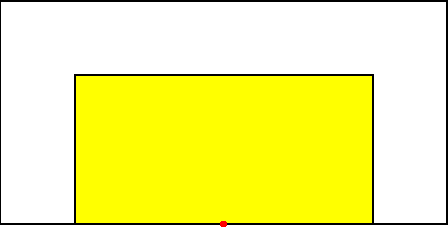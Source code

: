 size(0,4cm);


pair center(path g) {return 0.5*(min(g)+max(g));}
pair bottom(path g) {return (center(g).x,min(g).y);}


void drawboxes(pair z=(0,0), pair p=(1,1))
{
  path g=box((0,0),p);
  draw(shift(z)*g);
}
path g, p;
pair b=(1,1/2), a=(0,0), z=(0,0);
real h=0.5;

g=box(a,b);
draw(shift(z)*g);

g=box(a,2/3*b);
z=(1/6,0);
p=shift(z)*g;
filldraw(p,yellow);

dot(bottom(p),red);
